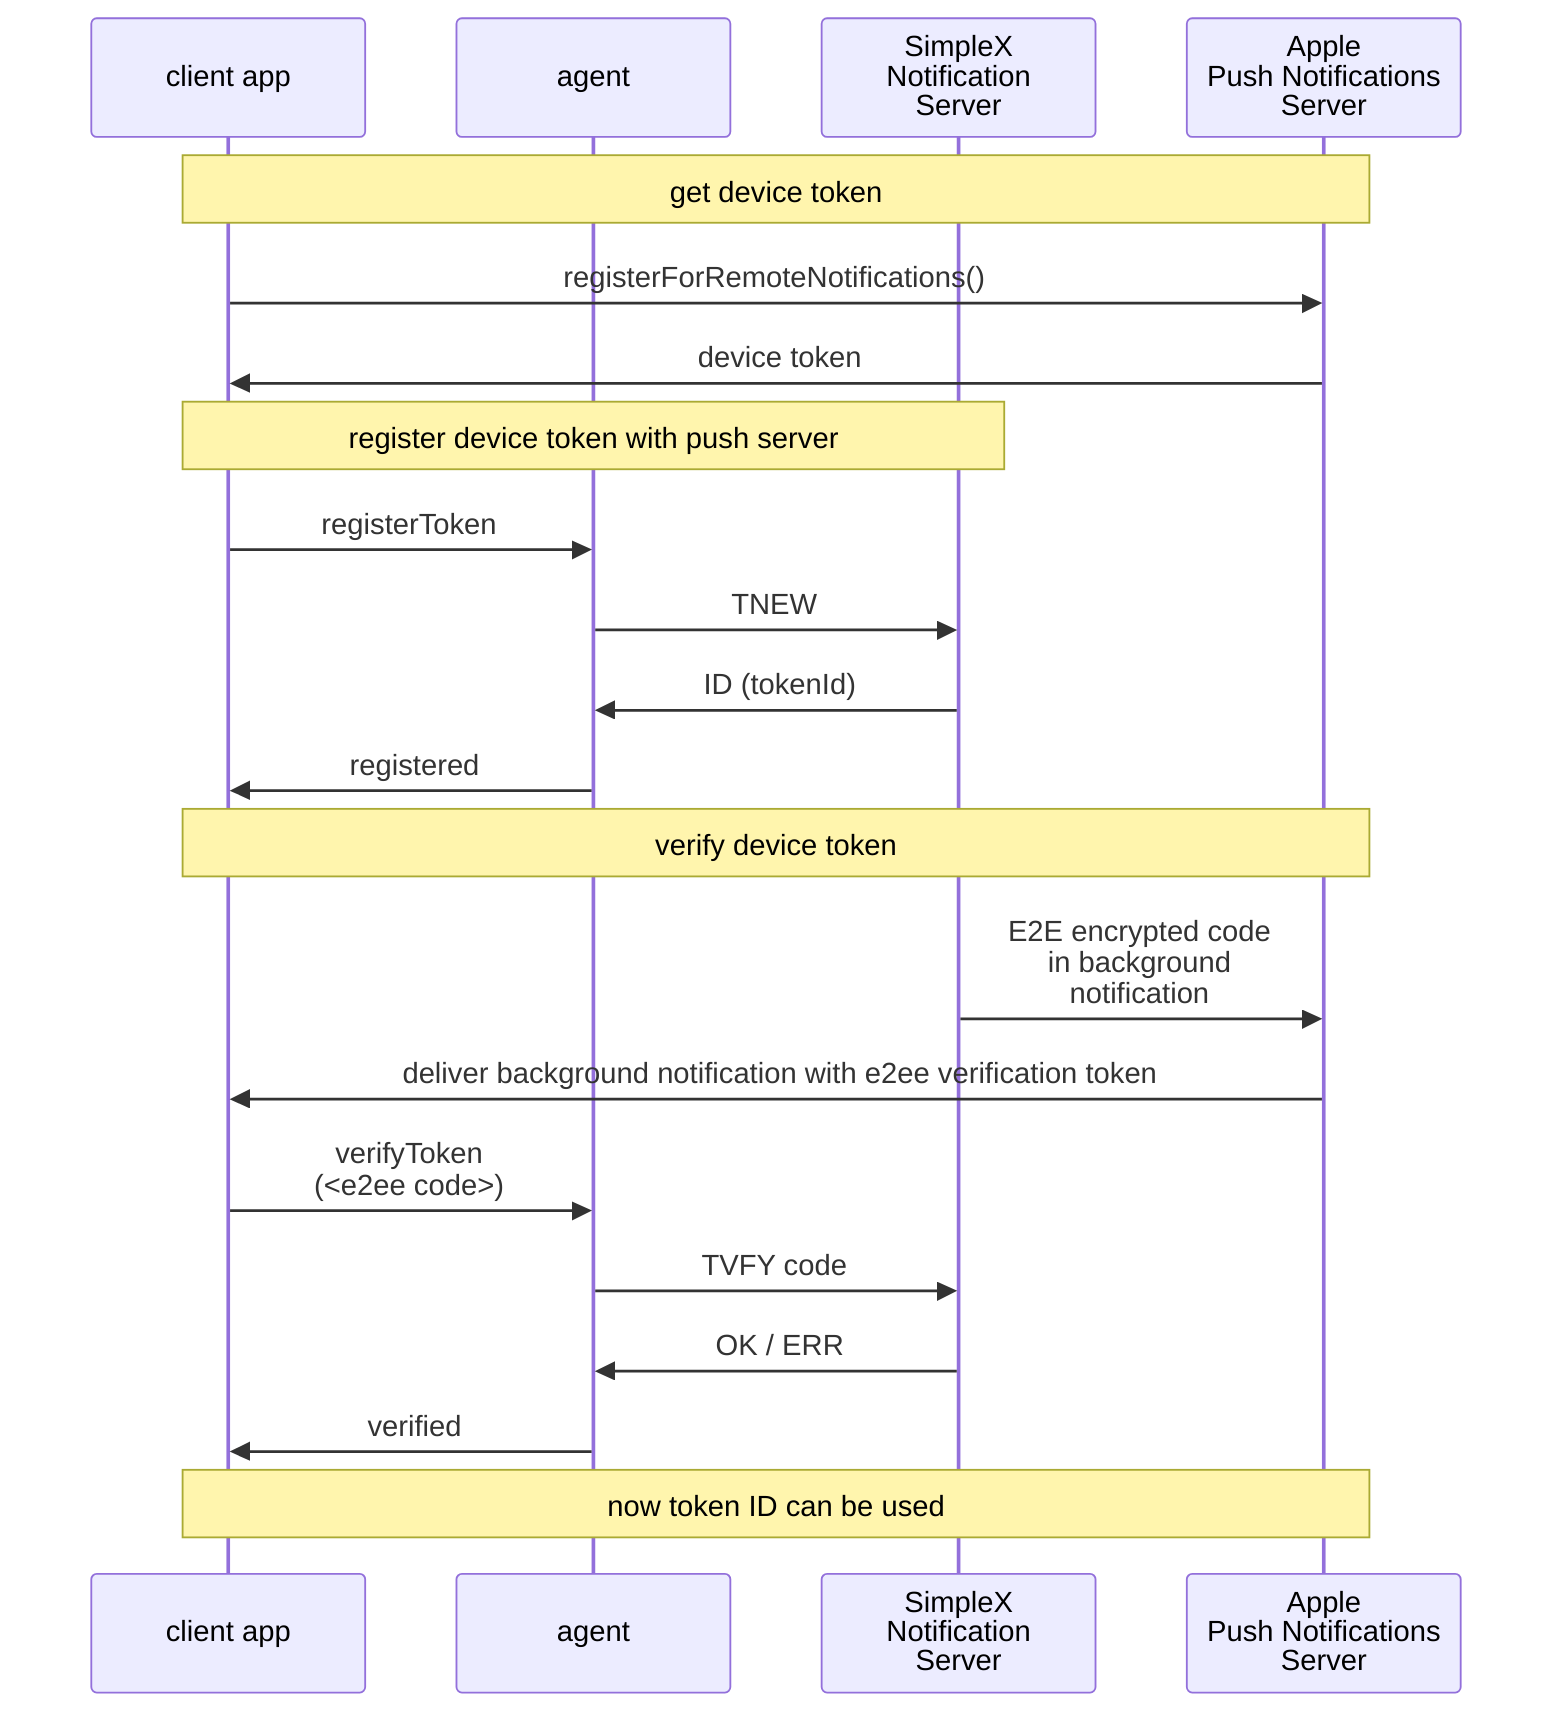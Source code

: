 sequenceDiagram
  participant C as client app
  participant A as agent
  participant P as SimpleX<br>Notification<br>Server
  participant APN as Apple<br>Push Notifications<br>Server

  note over C, APN: get device token
  C ->> APN: registerForRemoteNotifications()
  APN ->> C: device token

  note over C, P: register device token with push server
  C ->> A: registerToken
  A ->> P: TNEW
  P ->> A: ID (tokenId)
  A ->> C: registered

  note over C, APN: verify device token
  P ->> APN: E2E encrypted code<br>in background<br>notification
  APN ->> C: deliver background notification with e2ee verification token
  C ->> A: verifyToken<br>(<e2ee code>)
  A ->> P: TVFY code
  P ->> A: OK / ERR
  A ->> C: verified

  note over C, APN: now token ID can be used